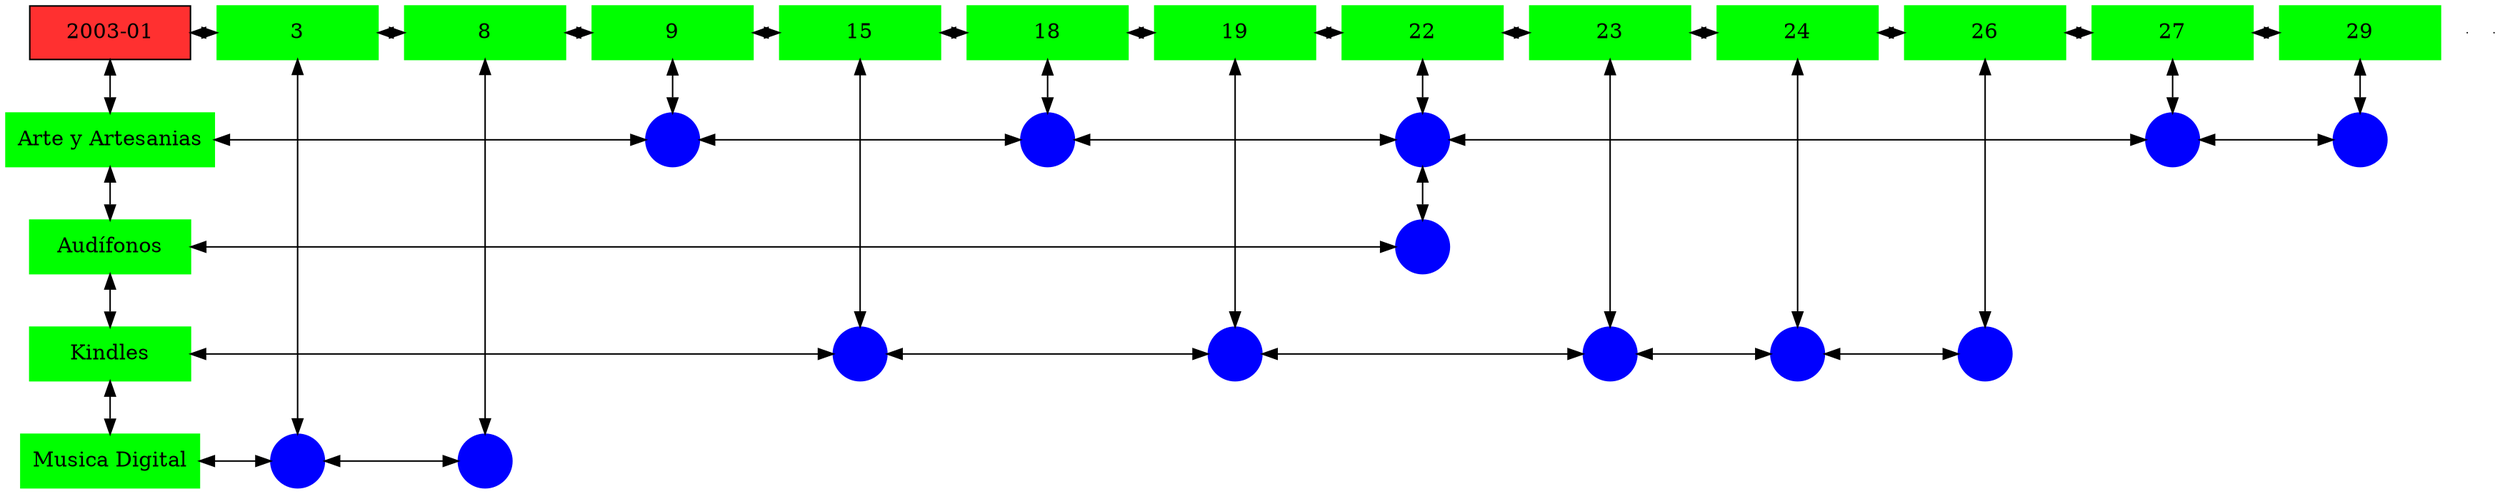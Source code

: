 digraph G{
node[shape="box"];
nodeMt[ label = "2003-01", width = 1.5, style = filled, fillcolor = firebrick1, group = 1 ];
e0[ shape = point, width = 0 ];
e1[ shape = point, width = 0 ];
node0xc001f5db30[label="3",color=green,style =filled,width = 1.5 group=3];
nodeMt->node0xc001f5db30[dir="both"];
{rank=same;nodeMt;node0xc001f5db30;}
node0xc001fc2870[label="8",color=green,style =filled,width = 1.5 group=8];
node0xc001f5db30->node0xc001fc2870[dir="both"];
{rank=same;node0xc001f5db30;node0xc001fc2870;}
node0xc0022398b0[label="9",color=green,style =filled,width = 1.5 group=9];
node0xc001fc2870->node0xc0022398b0[dir="both"];
{rank=same;node0xc001fc2870;node0xc0022398b0;}
node0xc00225c2d0[label="15",color=green,style =filled,width = 1.5 group=15];
node0xc0022398b0->node0xc00225c2d0[dir="both"];
{rank=same;node0xc0022398b0;node0xc00225c2d0;}
node0xc001e97400[label="18",color=green,style =filled,width = 1.5 group=18];
node0xc00225c2d0->node0xc001e97400[dir="both"];
{rank=same;node0xc00225c2d0;node0xc001e97400;}
node0xc002272460[label="19",color=green,style =filled,width = 1.5 group=19];
node0xc001e97400->node0xc002272460[dir="both"];
{rank=same;node0xc001e97400;node0xc002272460;}
node0xc001e62730[label="22",color=green,style =filled,width = 1.5 group=22];
node0xc002272460->node0xc001e62730[dir="both"];
{rank=same;node0xc002272460;node0xc001e62730;}
node0xc002051130[label="23",color=green,style =filled,width = 1.5 group=23];
node0xc001e62730->node0xc002051130[dir="both"];
{rank=same;node0xc001e62730;node0xc002051130;}
node0xc001e635e0[label="24",color=green,style =filled,width = 1.5 group=24];
node0xc002051130->node0xc001e635e0[dir="both"];
{rank=same;node0xc002051130;node0xc001e635e0;}
node0xc0020bff40[label="26",color=green,style =filled,width = 1.5 group=26];
node0xc001e635e0->node0xc0020bff40[dir="both"];
{rank=same;node0xc001e635e0;node0xc0020bff40;}
node0xc002103ef0[label="27",color=green,style =filled,width = 1.5 group=27];
node0xc0020bff40->node0xc002103ef0[dir="both"];
{rank=same;node0xc0020bff40;node0xc002103ef0;}
node0xc002125130[label="29",color=green,style =filled,width = 1.5 group=29];
node0xc002103ef0->node0xc002125130[dir="both"];
{rank=same;node0xc002103ef0;node0xc002125130;}
node0xc001e973b0[label="Arte y Artesanias",color=green,style =filled width = 1.5 group=1];
node0xc002246280[label="",color=blue,style =filled, width = 0.5 group=9 shape=circle];
node0xc001e973b0->node0xc002246280[dir="both"];
{rank=same;node0xc001e973b0;node0xc002246280;}
node0xc001e8ba00[label="",color=blue,style =filled, width = 0.5 group=18 shape=circle];
node0xc002246280->node0xc001e8ba00[dir="both"];
{rank=same;node0xc001e8ba00;node0xc002246280;}
node0xc00208d680[label="",color=blue,style =filled, width = 0.5 group=22 shape=circle];
node0xc001e8ba00->node0xc00208d680[dir="both"];
{rank=same;node0xc00208d680;node0xc001e8ba00;}
node0xc0022f1a00[label="",color=blue,style =filled, width = 0.5 group=27 shape=circle];
node0xc00208d680->node0xc0022f1a00[dir="both"];
{rank=same;node0xc0022f1a00;node0xc00208d680;}
node0xc00212a800[label="",color=blue,style =filled, width = 0.5 group=29 shape=circle];
node0xc0022f1a00->node0xc00212a800[dir="both"];
{rank=same;node0xc00212a800;node0xc0022f1a00;}
node0xc001e626e0[label="Audífonos",color=green,style =filled width = 1.5 group=1];
node0xc001e5ca00[label="",color=blue,style =filled, width = 0.5 group=22 shape=circle];
node0xc001e626e0->node0xc001e5ca00[dir="both"];
{rank=same;node0xc001e626e0;node0xc001e5ca00;}
node0xc001e63590[label="Kindles",color=green,style =filled width = 1.5 group=1];
node0xc002258800[label="",color=blue,style =filled, width = 0.5 group=15 shape=circle];
node0xc001e63590->node0xc002258800[dir="both"];
{rank=same;node0xc001e63590;node0xc002258800;}
node0xc002270480[label="",color=blue,style =filled, width = 0.5 group=19 shape=circle];
node0xc002258800->node0xc002270480[dir="both"];
{rank=same;node0xc002270480;node0xc002258800;}
node0xc00204d000[label="",color=blue,style =filled, width = 0.5 group=23 shape=circle];
node0xc002270480->node0xc00204d000[dir="both"];
{rank=same;node0xc00204d000;node0xc002270480;}
node0xc001e5d200[label="",color=blue,style =filled, width = 0.5 group=24 shape=circle];
node0xc00204d000->node0xc001e5d200[dir="both"];
{rank=same;node0xc001e5d200;node0xc00204d000;}
node0xc0020bde00[label="",color=blue,style =filled, width = 0.5 group=26 shape=circle];
node0xc001e5d200->node0xc0020bde00[dir="both"];
{rank=same;node0xc0020bde00;node0xc001e5d200;}
node0xc001f5dae0[label="Musica Digital",color=green,style =filled width = 1.5 group=1];
node0xc001f5b300[label="",color=blue,style =filled, width = 0.5 group=3 shape=circle];
node0xc001f5dae0->node0xc001f5b300[dir="both"];
{rank=same;node0xc001f5dae0;node0xc001f5b300;}
node0xc001fb5a00[label="",color=blue,style =filled, width = 0.5 group=8 shape=circle];
node0xc001f5b300->node0xc001fb5a00[dir="both"];
{rank=same;node0xc001fb5a00;node0xc001f5b300;}
node0xc001f5db30->node0xc001f5b300[dir="both"];
node0xc001fc2870->node0xc001fb5a00[dir="both"];
node0xc0022398b0->node0xc002246280[dir="both"];
node0xc00225c2d0->node0xc002258800[dir="both"];
node0xc001e97400->node0xc001e8ba00[dir="both"];
node0xc002272460->node0xc002270480[dir="both"];
node0xc001e62730->node0xc00208d680[dir="both"];
node0xc00208d680->node0xc001e5ca00[dir="both"];
node0xc002051130->node0xc00204d000[dir="both"];
node0xc001e635e0->node0xc001e5d200[dir="both"];
node0xc0020bff40->node0xc0020bde00[dir="both"];
node0xc002103ef0->node0xc0022f1a00[dir="both"];
node0xc002125130->node0xc00212a800[dir="both"];
nodeMt->node0xc001e973b0[dir="both"];
node0xc001e973b0->node0xc001e626e0[dir="both"];
node0xc001e626e0->node0xc001e63590[dir="both"];
node0xc001e63590->node0xc001f5dae0[dir="both"];
}
